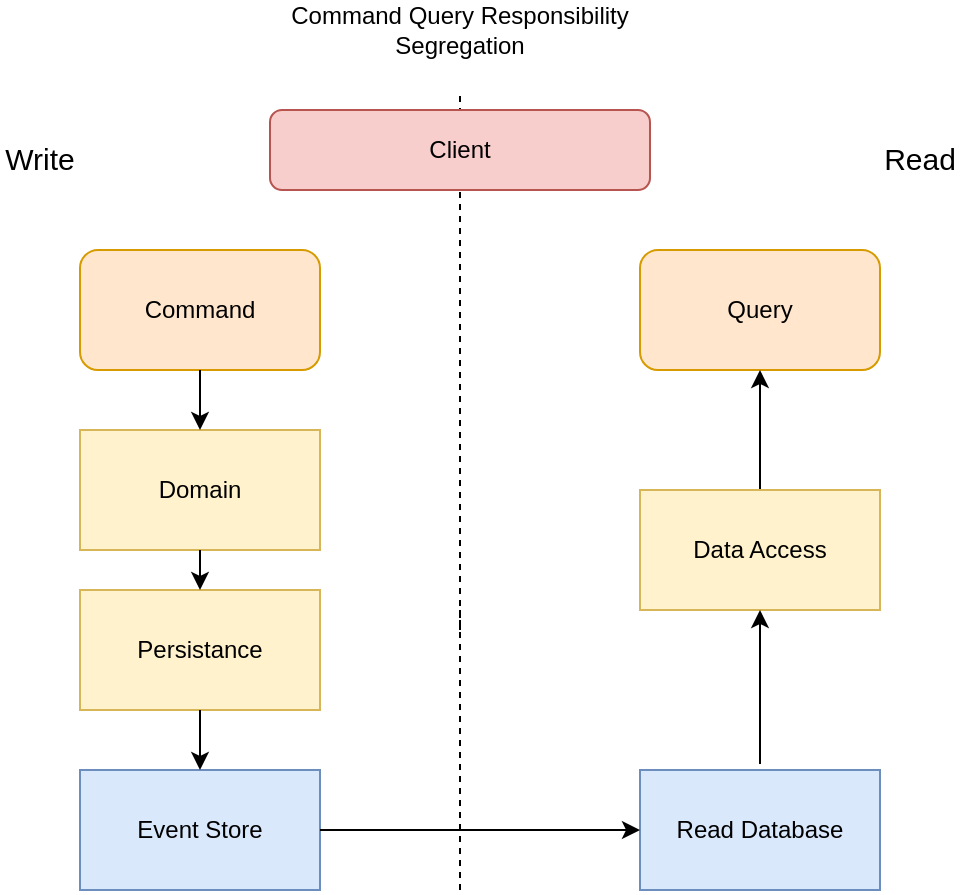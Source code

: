 <mxfile version="12.8.8" type="device"><diagram id="GnRaD4OJf5etqDCDZBcy" name="Page-1"><mxGraphModel dx="998" dy="548" grid="0" gridSize="10" guides="1" tooltips="1" connect="1" arrows="1" fold="1" page="1" pageScale="1" pageWidth="827" pageHeight="1169" math="0" shadow="0"><root><mxCell id="0"/><mxCell id="1" parent="0"/><mxCell id="qvkVCBW47_Cr8BAYBct_-1" value="Command Query Responsibility Segregation" style="text;html=1;strokeColor=none;fillColor=none;align=center;verticalAlign=middle;whiteSpace=wrap;rounded=0;" parent="1" vertex="1"><mxGeometry x="310" y="20" width="180" height="20" as="geometry"/></mxCell><mxCell id="qvkVCBW47_Cr8BAYBct_-3" value="Command" style="rounded=1;whiteSpace=wrap;html=1;fillColor=#ffe6cc;strokeColor=#d79b00;" parent="1" vertex="1"><mxGeometry x="210" y="140" width="120" height="60" as="geometry"/></mxCell><mxCell id="qvkVCBW47_Cr8BAYBct_-4" value="Query" style="rounded=1;whiteSpace=wrap;html=1;fillColor=#ffe6cc;strokeColor=#d79b00;" parent="1" vertex="1"><mxGeometry x="490" y="140" width="120" height="60" as="geometry"/></mxCell><mxCell id="qvkVCBW47_Cr8BAYBct_-6" value="" style="endArrow=classic;html=1;entryX=0.5;entryY=1;entryDx=0;entryDy=0;exitX=0.5;exitY=0;exitDx=0;exitDy=0;" parent="1" source="3vCTBIT0c0VjzbWzm7vQ-4" target="qvkVCBW47_Cr8BAYBct_-4" edge="1"><mxGeometry width="50" height="50" relative="1" as="geometry"><mxPoint x="460" y="290" as="sourcePoint"/><mxPoint x="510" y="240" as="targetPoint"/></mxGeometry></mxCell><mxCell id="qvkVCBW47_Cr8BAYBct_-7" value="Domain" style="rounded=0;whiteSpace=wrap;html=1;fillColor=#fff2cc;strokeColor=#d6b656;" parent="1" vertex="1"><mxGeometry x="210" y="230" width="120" height="60" as="geometry"/></mxCell><mxCell id="qvkVCBW47_Cr8BAYBct_-9" value="" style="endArrow=classic;html=1;" parent="1" edge="1"><mxGeometry width="50" height="50" relative="1" as="geometry"><mxPoint x="270" y="200" as="sourcePoint"/><mxPoint x="270" y="230" as="targetPoint"/></mxGeometry></mxCell><mxCell id="qvkVCBW47_Cr8BAYBct_-13" value="" style="endArrow=none;dashed=1;html=1;" parent="1" edge="1"><mxGeometry width="50" height="50" relative="1" as="geometry"><mxPoint x="400" y="330" as="sourcePoint"/><mxPoint x="400" y="60" as="targetPoint"/></mxGeometry></mxCell><mxCell id="qvkVCBW47_Cr8BAYBct_-14" value="Write" style="text;html=1;strokeColor=none;fillColor=none;align=center;verticalAlign=middle;whiteSpace=wrap;rounded=0;fontSize=15;" parent="1" vertex="1"><mxGeometry x="170" y="84" width="40" height="20" as="geometry"/></mxCell><mxCell id="qvkVCBW47_Cr8BAYBct_-15" value="Read" style="text;html=1;strokeColor=none;fillColor=none;align=center;verticalAlign=middle;whiteSpace=wrap;rounded=0;fontSize=15;" parent="1" vertex="1"><mxGeometry x="610" y="84" width="40" height="20" as="geometry"/></mxCell><mxCell id="qvkVCBW47_Cr8BAYBct_-17" value="Client" style="rounded=1;whiteSpace=wrap;html=1;fillColor=#f8cecc;strokeColor=#b85450;" parent="1" vertex="1"><mxGeometry x="305" y="70" width="190" height="40" as="geometry"/></mxCell><mxCell id="3vCTBIT0c0VjzbWzm7vQ-1" value="Persistance" style="rounded=0;whiteSpace=wrap;html=1;fillColor=#fff2cc;strokeColor=#d6b656;" parent="1" vertex="1"><mxGeometry x="210" y="310" width="120" height="60" as="geometry"/></mxCell><mxCell id="3vCTBIT0c0VjzbWzm7vQ-2" value="Event Store" style="rounded=0;whiteSpace=wrap;html=1;fillColor=#dae8fc;strokeColor=#6c8ebf;" parent="1" vertex="1"><mxGeometry x="210" y="400" width="120" height="60" as="geometry"/></mxCell><mxCell id="3vCTBIT0c0VjzbWzm7vQ-3" value="" style="endArrow=none;dashed=1;html=1;" parent="1" edge="1"><mxGeometry width="50" height="50" relative="1" as="geometry"><mxPoint x="400" y="460" as="sourcePoint"/><mxPoint x="400" y="320" as="targetPoint"/></mxGeometry></mxCell><mxCell id="3vCTBIT0c0VjzbWzm7vQ-4" value="Data Access" style="rounded=0;whiteSpace=wrap;html=1;fillColor=#fff2cc;strokeColor=#d6b656;" parent="1" vertex="1"><mxGeometry x="490" y="260" width="120" height="60" as="geometry"/></mxCell><mxCell id="3vCTBIT0c0VjzbWzm7vQ-5" value="" style="endArrow=classic;html=1;entryX=0.5;entryY=1;entryDx=0;entryDy=0;" parent="1" target="3vCTBIT0c0VjzbWzm7vQ-4" edge="1"><mxGeometry width="50" height="50" relative="1" as="geometry"><mxPoint x="550" y="397" as="sourcePoint"/><mxPoint x="440" y="300" as="targetPoint"/></mxGeometry></mxCell><mxCell id="3vCTBIT0c0VjzbWzm7vQ-6" value="" style="endArrow=classic;html=1;exitX=0.5;exitY=1;exitDx=0;exitDy=0;entryX=0.5;entryY=0;entryDx=0;entryDy=0;" parent="1" source="qvkVCBW47_Cr8BAYBct_-7" target="3vCTBIT0c0VjzbWzm7vQ-1" edge="1"><mxGeometry width="50" height="50" relative="1" as="geometry"><mxPoint x="390" y="350" as="sourcePoint"/><mxPoint x="440" y="300" as="targetPoint"/></mxGeometry></mxCell><mxCell id="3vCTBIT0c0VjzbWzm7vQ-7" value="" style="endArrow=classic;html=1;exitX=0.5;exitY=1;exitDx=0;exitDy=0;entryX=0.5;entryY=0;entryDx=0;entryDy=0;" parent="1" source="3vCTBIT0c0VjzbWzm7vQ-1" target="3vCTBIT0c0VjzbWzm7vQ-2" edge="1"><mxGeometry width="50" height="50" relative="1" as="geometry"><mxPoint x="390" y="350" as="sourcePoint"/><mxPoint x="440" y="300" as="targetPoint"/></mxGeometry></mxCell><mxCell id="oG3NlixGyca_hDLLiB7t-1" value="Read Database" style="rounded=0;whiteSpace=wrap;html=1;fillColor=#dae8fc;strokeColor=#6c8ebf;" parent="1" vertex="1"><mxGeometry x="490" y="400" width="120" height="60" as="geometry"/></mxCell><mxCell id="oG3NlixGyca_hDLLiB7t-2" value="" style="endArrow=classic;html=1;exitX=1;exitY=0.5;exitDx=0;exitDy=0;entryX=0;entryY=0.5;entryDx=0;entryDy=0;" parent="1" source="3vCTBIT0c0VjzbWzm7vQ-2" target="oG3NlixGyca_hDLLiB7t-1" edge="1"><mxGeometry width="50" height="50" relative="1" as="geometry"><mxPoint x="390" y="350" as="sourcePoint"/><mxPoint x="450" y="410" as="targetPoint"/></mxGeometry></mxCell></root></mxGraphModel></diagram></mxfile>